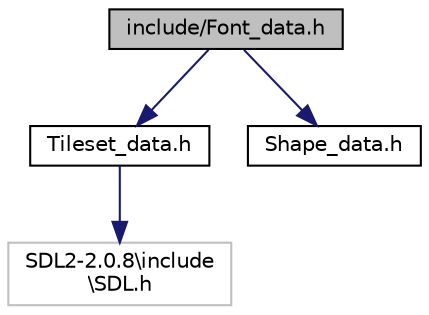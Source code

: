 digraph "include/Font_data.h"
{
  edge [fontname="Helvetica",fontsize="10",labelfontname="Helvetica",labelfontsize="10"];
  node [fontname="Helvetica",fontsize="10",shape=record];
  Node0 [label="include/Font_data.h",height=0.2,width=0.4,color="black", fillcolor="grey75", style="filled", fontcolor="black"];
  Node0 -> Node1 [color="midnightblue",fontsize="10",style="solid",fontname="Helvetica"];
  Node1 [label="Tileset_data.h",height=0.2,width=0.4,color="black", fillcolor="white", style="filled",URL="$_tileset__data_8h.html"];
  Node1 -> Node2 [color="midnightblue",fontsize="10",style="solid",fontname="Helvetica"];
  Node2 [label="SDL2-2.0.8\\include\l\\SDL.h",height=0.2,width=0.4,color="grey75", fillcolor="white", style="filled"];
  Node0 -> Node3 [color="midnightblue",fontsize="10",style="solid",fontname="Helvetica"];
  Node3 [label="Shape_data.h",height=0.2,width=0.4,color="black", fillcolor="white", style="filled",URL="$_shape__data_8h.html"];
}
